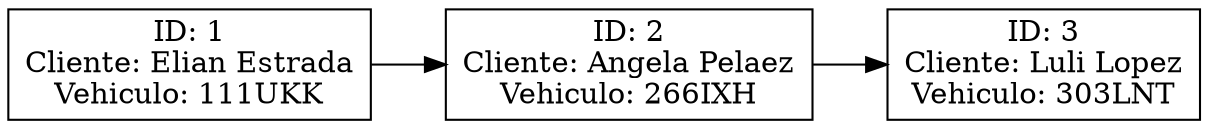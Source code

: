 digraph ListaEnlazada {
    rankdir=LR;
    node [shape=record];
    node0 [label="ID: 1\nCliente:  Elian  Estrada\nVehiculo: 111UKK"];
    node1 [label="ID: 2\nCliente:  Angela  Pelaez\nVehiculo: 266IXH"];
    node2 [label="ID: 3\nCliente:  Luli  Lopez\nVehiculo: 303LNT"];
    node0 -> node1;
    node1 -> node2;
}
